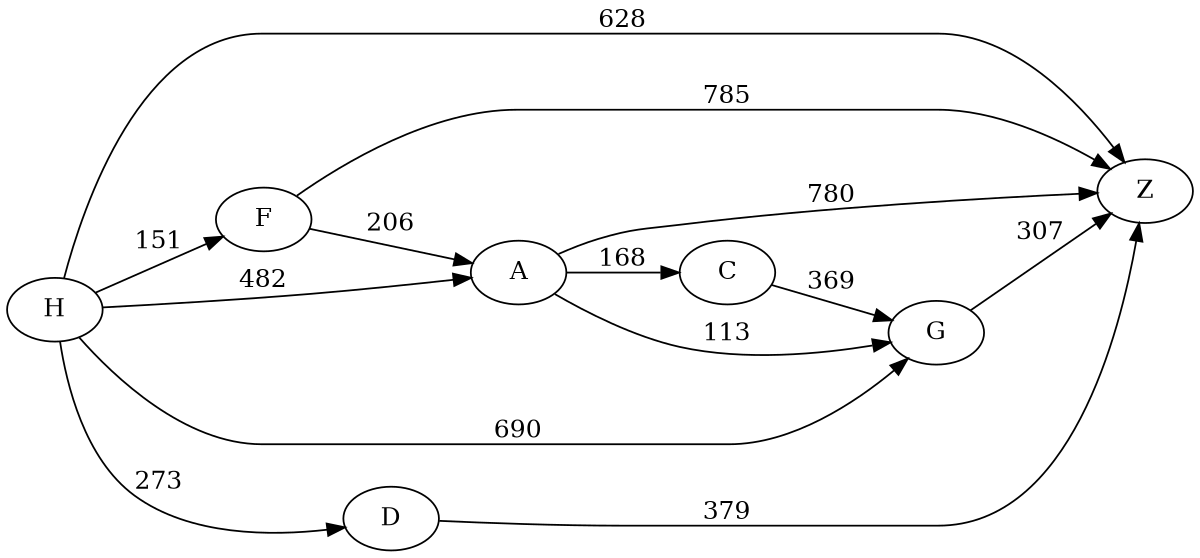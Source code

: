 digraph G {
	rankdir=LR size="8,5"
	H
	F
	H -> F [label=151]
	H
	Z
	H -> Z [label=628]
	H
	A
	H -> A [label=482]
	H
	G
	H -> G [label=690]
	H
	D
	H -> D [label=273]
	F
	Z
	F -> Z [label=785]
	F
	A
	F -> A [label=206]
	A
	Z
	A -> Z [label=780]
	A
	G
	A -> G [label=113]
	A
	C
	A -> C [label=168]
	G
	Z
	G -> Z [label=307]
	C
	G
	C -> G [label=369]
	D
	Z
	D -> Z [label=379]
}
